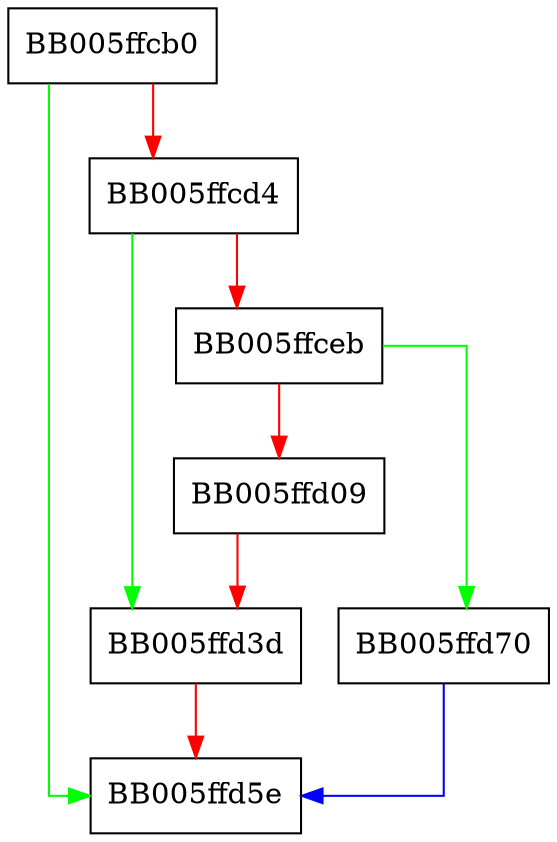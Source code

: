 digraph ossl_provider_set_operation_bit {
  node [shape="box"];
  graph [splines=ortho];
  BB005ffcb0 -> BB005ffd5e [color="green"];
  BB005ffcb0 -> BB005ffcd4 [color="red"];
  BB005ffcd4 -> BB005ffd3d [color="green"];
  BB005ffcd4 -> BB005ffceb [color="red"];
  BB005ffceb -> BB005ffd70 [color="green"];
  BB005ffceb -> BB005ffd09 [color="red"];
  BB005ffd09 -> BB005ffd3d [color="red"];
  BB005ffd3d -> BB005ffd5e [color="red"];
  BB005ffd70 -> BB005ffd5e [color="blue"];
}